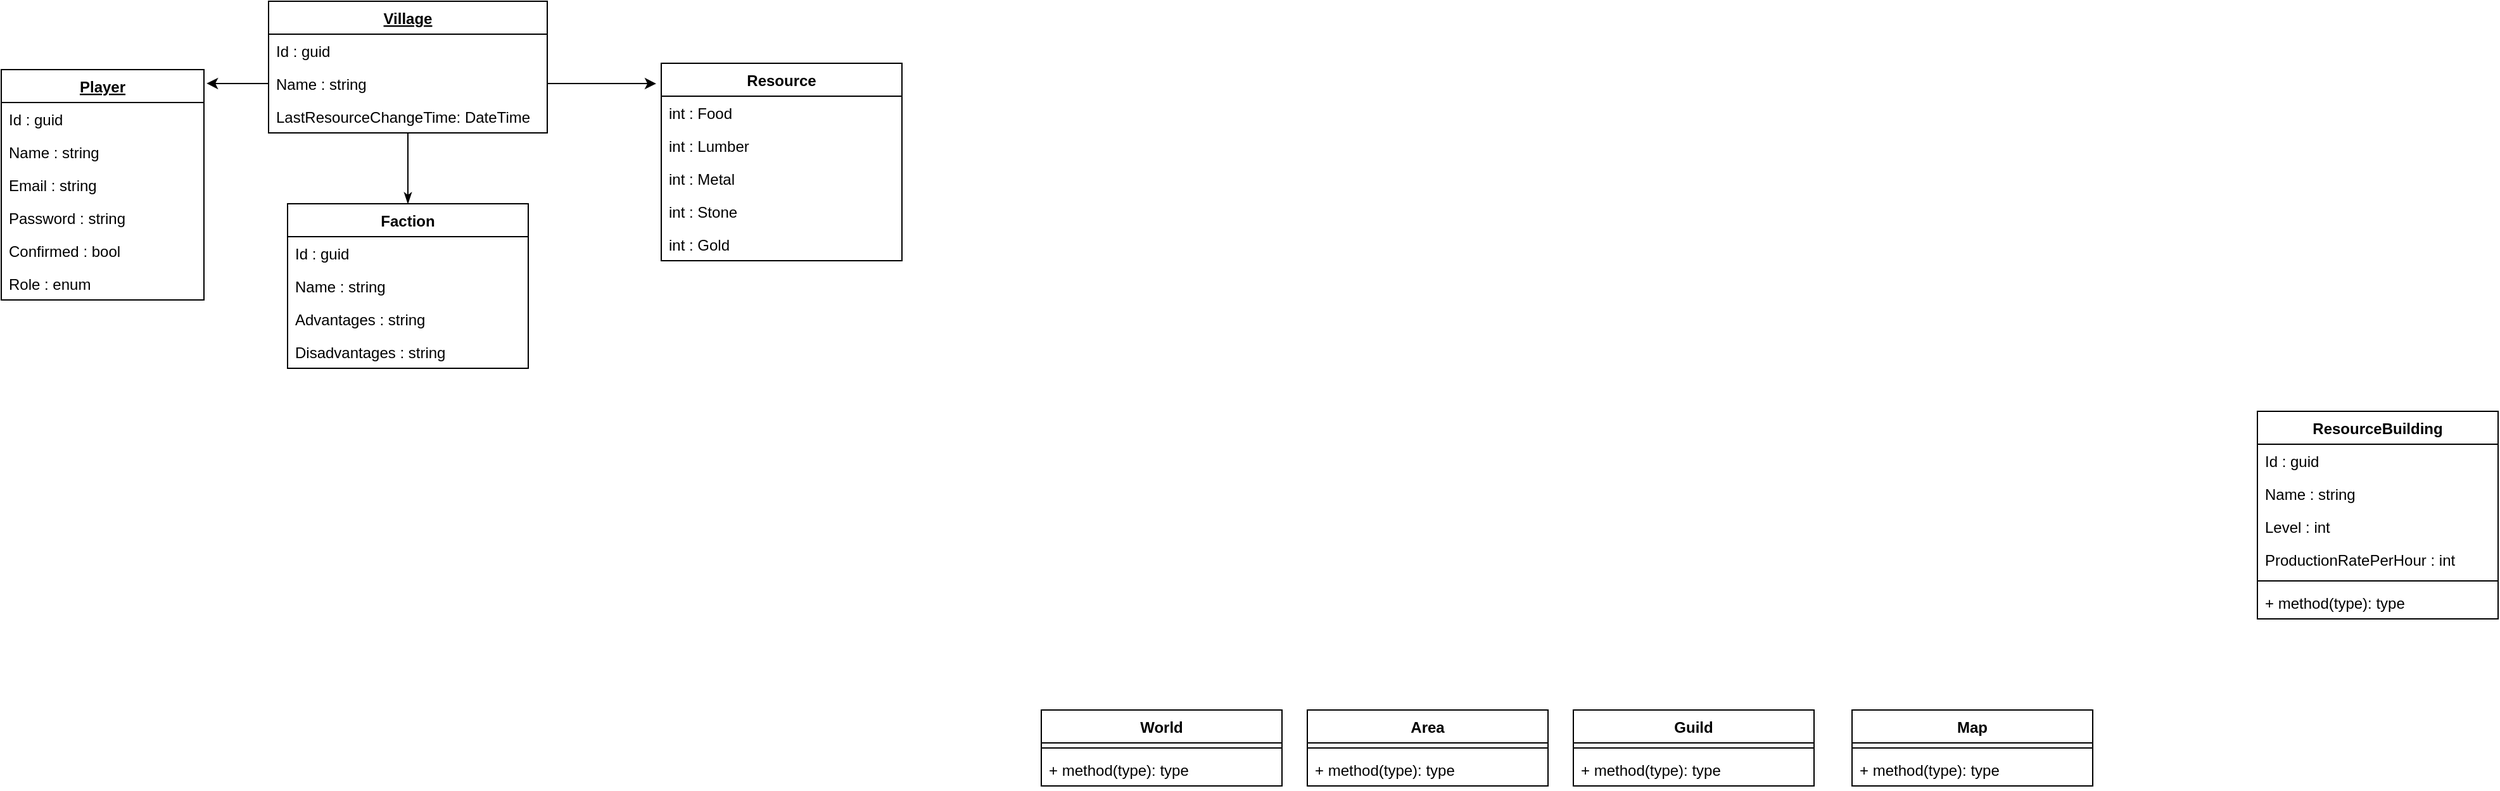 <mxfile version="19.0.2" type="device"><diagram id="C5RBs43oDa-KdzZeNtuy" name="Page-1"><mxGraphModel dx="2889" dy="865" grid="1" gridSize="10" guides="1" tooltips="1" connect="1" arrows="1" fold="1" page="1" pageScale="1" pageWidth="827" pageHeight="1169" math="0" shadow="0"><root><mxCell id="WIyWlLk6GJQsqaUBKTNV-0"/><mxCell id="WIyWlLk6GJQsqaUBKTNV-1" parent="WIyWlLk6GJQsqaUBKTNV-0"/><object label="Player" Test="" id="0JmkIXTI1z5WU-6kXRzB-4"><mxCell style="swimlane;fontStyle=5;align=center;verticalAlign=top;childLayout=stackLayout;horizontal=1;startSize=26;horizontalStack=0;resizeParent=1;resizeParentMax=0;resizeLast=0;collapsible=1;marginBottom=0;" parent="WIyWlLk6GJQsqaUBKTNV-1" vertex="1"><mxGeometry x="-771" y="104" width="160" height="182" as="geometry"><mxRectangle x="870" y="110" width="70" height="26" as="alternateBounds"/></mxGeometry></mxCell></object><mxCell id="0JmkIXTI1z5WU-6kXRzB-5" value="Id : guid" style="text;strokeColor=none;fillColor=none;align=left;verticalAlign=top;spacingLeft=4;spacingRight=4;overflow=hidden;rotatable=0;points=[[0,0.5],[1,0.5]];portConstraint=eastwest;" parent="0JmkIXTI1z5WU-6kXRzB-4" vertex="1"><mxGeometry y="26" width="160" height="26" as="geometry"/></mxCell><mxCell id="0JmkIXTI1z5WU-6kXRzB-17" value="Name : string    " style="text;strokeColor=none;fillColor=none;align=left;verticalAlign=top;spacingLeft=4;spacingRight=4;overflow=hidden;rotatable=0;points=[[0,0.5],[1,0.5]];portConstraint=eastwest;" parent="0JmkIXTI1z5WU-6kXRzB-4" vertex="1"><mxGeometry y="52" width="160" height="26" as="geometry"/></mxCell><mxCell id="0JmkIXTI1z5WU-6kXRzB-39" value="Email : string" style="text;strokeColor=none;fillColor=none;align=left;verticalAlign=top;spacingLeft=4;spacingRight=4;overflow=hidden;rotatable=0;points=[[0,0.5],[1,0.5]];portConstraint=eastwest;" parent="0JmkIXTI1z5WU-6kXRzB-4" vertex="1"><mxGeometry y="78" width="160" height="26" as="geometry"/></mxCell><mxCell id="0JmkIXTI1z5WU-6kXRzB-26" value="Password : string" style="text;strokeColor=none;fillColor=none;align=left;verticalAlign=top;spacingLeft=4;spacingRight=4;overflow=hidden;rotatable=0;points=[[0,0.5],[1,0.5]];portConstraint=eastwest;" parent="0JmkIXTI1z5WU-6kXRzB-4" vertex="1"><mxGeometry y="104" width="160" height="26" as="geometry"/></mxCell><mxCell id="0JmkIXTI1z5WU-6kXRzB-40" value="Confirmed : bool" style="text;strokeColor=none;fillColor=none;align=left;verticalAlign=top;spacingLeft=4;spacingRight=4;overflow=hidden;rotatable=0;points=[[0,0.5],[1,0.5]];portConstraint=eastwest;" parent="0JmkIXTI1z5WU-6kXRzB-4" vertex="1"><mxGeometry y="130" width="160" height="26" as="geometry"/></mxCell><object label="Role : enum" placeholders="1" Options="SimplePlayer, SuperAdmin" id="0JmkIXTI1z5WU-6kXRzB-49"><mxCell style="text;strokeColor=none;fillColor=none;align=left;verticalAlign=top;spacingLeft=4;spacingRight=4;overflow=hidden;rotatable=0;points=[[0,0.5],[1,0.5]];portConstraint=eastwest;rounded=0;" parent="0JmkIXTI1z5WU-6kXRzB-4" vertex="1"><mxGeometry y="156" width="160" height="26" as="geometry"/></mxCell></object><mxCell id="0JmkIXTI1z5WU-6kXRzB-124" style="edgeStyle=none;rounded=0;sketch=0;orthogonalLoop=1;jettySize=auto;html=1;entryX=0.5;entryY=0;entryDx=0;entryDy=0;startArrow=none;startFill=0;endArrow=classicThin;endFill=1;" parent="WIyWlLk6GJQsqaUBKTNV-1" source="0JmkIXTI1z5WU-6kXRzB-20" target="0JmkIXTI1z5WU-6kXRzB-51" edge="1"><mxGeometry relative="1" as="geometry"/></mxCell><mxCell id="0JmkIXTI1z5WU-6kXRzB-20" value="Village" style="swimlane;fontStyle=5;align=center;verticalAlign=top;childLayout=stackLayout;horizontal=1;startSize=26;horizontalStack=0;resizeParent=1;resizeParentMax=0;resizeLast=0;collapsible=1;marginBottom=0;" parent="WIyWlLk6GJQsqaUBKTNV-1" vertex="1"><mxGeometry x="-560" y="50" width="220" height="104" as="geometry"><mxRectangle x="870" y="110" width="70" height="26" as="alternateBounds"/></mxGeometry></mxCell><mxCell id="0JmkIXTI1z5WU-6kXRzB-21" value="Id : guid" style="text;strokeColor=none;fillColor=none;align=left;verticalAlign=top;spacingLeft=4;spacingRight=4;overflow=hidden;rotatable=0;points=[[0,0.5],[1,0.5]];portConstraint=eastwest;" parent="0JmkIXTI1z5WU-6kXRzB-20" vertex="1"><mxGeometry y="26" width="220" height="26" as="geometry"/></mxCell><mxCell id="0JmkIXTI1z5WU-6kXRzB-50" value="Name : string" style="text;strokeColor=none;fillColor=none;align=left;verticalAlign=top;spacingLeft=4;spacingRight=4;overflow=hidden;rotatable=0;points=[[0,0.5],[1,0.5]];portConstraint=eastwest;" parent="0JmkIXTI1z5WU-6kXRzB-20" vertex="1"><mxGeometry y="52" width="220" height="26" as="geometry"/></mxCell><mxCell id="1GJey5DQkv9CNC2WOkYI-5" value="LastResourceChangeTime: DateTime" style="text;strokeColor=none;fillColor=none;align=left;verticalAlign=top;spacingLeft=4;spacingRight=4;overflow=hidden;rotatable=0;points=[[0,0.5],[1,0.5]];portConstraint=eastwest;" vertex="1" parent="0JmkIXTI1z5WU-6kXRzB-20"><mxGeometry y="78" width="220" height="26" as="geometry"/></mxCell><mxCell id="0JmkIXTI1z5WU-6kXRzB-51" value="Faction" style="swimlane;fontStyle=1;align=center;verticalAlign=top;childLayout=stackLayout;horizontal=1;startSize=26;horizontalStack=0;resizeParent=1;resizeParentMax=0;resizeLast=0;collapsible=1;marginBottom=0;" parent="WIyWlLk6GJQsqaUBKTNV-1" vertex="1"><mxGeometry x="-545" y="210" width="190" height="130" as="geometry"><mxRectangle x="870" y="110" width="70" height="26" as="alternateBounds"/></mxGeometry></mxCell><mxCell id="0JmkIXTI1z5WU-6kXRzB-57" value="Id : guid" style="text;strokeColor=none;fillColor=none;align=left;verticalAlign=top;spacingLeft=4;spacingRight=4;overflow=hidden;rotatable=0;points=[[0,0.5],[1,0.5]];portConstraint=eastwest;" parent="0JmkIXTI1z5WU-6kXRzB-51" vertex="1"><mxGeometry y="26" width="190" height="26" as="geometry"/></mxCell><mxCell id="0JmkIXTI1z5WU-6kXRzB-52" value="Name : string" style="text;strokeColor=none;fillColor=none;align=left;verticalAlign=top;spacingLeft=4;spacingRight=4;overflow=hidden;rotatable=0;points=[[0,0.5],[1,0.5]];portConstraint=eastwest;" parent="0JmkIXTI1z5WU-6kXRzB-51" vertex="1"><mxGeometry y="52" width="190" height="26" as="geometry"/></mxCell><mxCell id="0JmkIXTI1z5WU-6kXRzB-53" value="Advantages : string" style="text;strokeColor=none;fillColor=none;align=left;verticalAlign=top;spacingLeft=4;spacingRight=4;overflow=hidden;rotatable=0;points=[[0,0.5],[1,0.5]];portConstraint=eastwest;" parent="0JmkIXTI1z5WU-6kXRzB-51" vertex="1"><mxGeometry y="78" width="190" height="26" as="geometry"/></mxCell><mxCell id="0JmkIXTI1z5WU-6kXRzB-54" value="Disadvantages : string" style="text;strokeColor=none;fillColor=none;align=left;verticalAlign=top;spacingLeft=4;spacingRight=4;overflow=hidden;rotatable=0;points=[[0,0.5],[1,0.5]];portConstraint=eastwest;" parent="0JmkIXTI1z5WU-6kXRzB-51" vertex="1"><mxGeometry y="104" width="190" height="26" as="geometry"/></mxCell><mxCell id="0JmkIXTI1z5WU-6kXRzB-61" value="Resource" style="swimlane;fontStyle=1;align=center;verticalAlign=top;childLayout=stackLayout;horizontal=1;startSize=26;horizontalStack=0;resizeParent=1;resizeParentMax=0;resizeLast=0;collapsible=1;marginBottom=0;" parent="WIyWlLk6GJQsqaUBKTNV-1" vertex="1"><mxGeometry x="-250" y="99" width="190" height="156" as="geometry"><mxRectangle x="870" y="110" width="70" height="26" as="alternateBounds"/></mxGeometry></mxCell><mxCell id="0JmkIXTI1z5WU-6kXRzB-62" value="int : Food" style="text;strokeColor=none;fillColor=none;align=left;verticalAlign=top;spacingLeft=4;spacingRight=4;overflow=hidden;rotatable=0;points=[[0,0.5],[1,0.5]];portConstraint=eastwest;" parent="0JmkIXTI1z5WU-6kXRzB-61" vertex="1"><mxGeometry y="26" width="190" height="26" as="geometry"/></mxCell><mxCell id="1GJey5DQkv9CNC2WOkYI-0" value="int : Lumber" style="text;strokeColor=none;fillColor=none;align=left;verticalAlign=top;spacingLeft=4;spacingRight=4;overflow=hidden;rotatable=0;points=[[0,0.5],[1,0.5]];portConstraint=eastwest;" vertex="1" parent="0JmkIXTI1z5WU-6kXRzB-61"><mxGeometry y="52" width="190" height="26" as="geometry"/></mxCell><mxCell id="1GJey5DQkv9CNC2WOkYI-1" value="int : Metal" style="text;strokeColor=none;fillColor=none;align=left;verticalAlign=top;spacingLeft=4;spacingRight=4;overflow=hidden;rotatable=0;points=[[0,0.5],[1,0.5]];portConstraint=eastwest;" vertex="1" parent="0JmkIXTI1z5WU-6kXRzB-61"><mxGeometry y="78" width="190" height="26" as="geometry"/></mxCell><mxCell id="0JmkIXTI1z5WU-6kXRzB-63" value="int : Stone" style="text;strokeColor=none;fillColor=none;align=left;verticalAlign=top;spacingLeft=4;spacingRight=4;overflow=hidden;rotatable=0;points=[[0,0.5],[1,0.5]];portConstraint=eastwest;" parent="0JmkIXTI1z5WU-6kXRzB-61" vertex="1"><mxGeometry y="104" width="190" height="26" as="geometry"/></mxCell><mxCell id="1GJey5DQkv9CNC2WOkYI-2" value="int : Gold" style="text;strokeColor=none;fillColor=none;align=left;verticalAlign=top;spacingLeft=4;spacingRight=4;overflow=hidden;rotatable=0;points=[[0,0.5],[1,0.5]];portConstraint=eastwest;" vertex="1" parent="0JmkIXTI1z5WU-6kXRzB-61"><mxGeometry y="130" width="190" height="26" as="geometry"/></mxCell><mxCell id="0JmkIXTI1z5WU-6kXRzB-73" value="ResourceBuilding" style="swimlane;fontStyle=1;align=center;verticalAlign=top;childLayout=stackLayout;horizontal=1;startSize=26;horizontalStack=0;resizeParent=1;resizeParentMax=0;resizeLast=0;collapsible=1;marginBottom=0;" parent="WIyWlLk6GJQsqaUBKTNV-1" vertex="1"><mxGeometry x="1010" y="374" width="190" height="164" as="geometry"><mxRectangle x="870" y="110" width="70" height="26" as="alternateBounds"/></mxGeometry></mxCell><mxCell id="0JmkIXTI1z5WU-6kXRzB-74" value="Id : guid" style="text;strokeColor=none;fillColor=none;align=left;verticalAlign=top;spacingLeft=4;spacingRight=4;overflow=hidden;rotatable=0;points=[[0,0.5],[1,0.5]];portConstraint=eastwest;" parent="0JmkIXTI1z5WU-6kXRzB-73" vertex="1"><mxGeometry y="26" width="190" height="26" as="geometry"/></mxCell><mxCell id="0JmkIXTI1z5WU-6kXRzB-75" value="Name : string" style="text;strokeColor=none;fillColor=none;align=left;verticalAlign=top;spacingLeft=4;spacingRight=4;overflow=hidden;rotatable=0;points=[[0,0.5],[1,0.5]];portConstraint=eastwest;" parent="0JmkIXTI1z5WU-6kXRzB-73" vertex="1"><mxGeometry y="52" width="190" height="26" as="geometry"/></mxCell><mxCell id="0JmkIXTI1z5WU-6kXRzB-76" value="Level : int" style="text;strokeColor=none;fillColor=none;align=left;verticalAlign=top;spacingLeft=4;spacingRight=4;overflow=hidden;rotatable=0;points=[[0,0.5],[1,0.5]];portConstraint=eastwest;" parent="0JmkIXTI1z5WU-6kXRzB-73" vertex="1"><mxGeometry y="78" width="190" height="26" as="geometry"/></mxCell><mxCell id="0JmkIXTI1z5WU-6kXRzB-77" value="ProductionRatePerHour : int" style="text;strokeColor=none;fillColor=none;align=left;verticalAlign=top;spacingLeft=4;spacingRight=4;overflow=hidden;rotatable=0;points=[[0,0.5],[1,0.5]];portConstraint=eastwest;" parent="0JmkIXTI1z5WU-6kXRzB-73" vertex="1"><mxGeometry y="104" width="190" height="26" as="geometry"/></mxCell><mxCell id="0JmkIXTI1z5WU-6kXRzB-78" value="" style="line;strokeWidth=1;fillColor=none;align=left;verticalAlign=middle;spacingTop=-1;spacingLeft=3;spacingRight=3;rotatable=0;labelPosition=right;points=[];portConstraint=eastwest;" parent="0JmkIXTI1z5WU-6kXRzB-73" vertex="1"><mxGeometry y="130" width="190" height="8" as="geometry"/></mxCell><mxCell id="0JmkIXTI1z5WU-6kXRzB-79" value="+ method(type): type" style="text;strokeColor=none;fillColor=none;align=left;verticalAlign=top;spacingLeft=4;spacingRight=4;overflow=hidden;rotatable=0;points=[[0,0.5],[1,0.5]];portConstraint=eastwest;" parent="0JmkIXTI1z5WU-6kXRzB-73" vertex="1"><mxGeometry y="138" width="190" height="26" as="geometry"/></mxCell><mxCell id="0JmkIXTI1z5WU-6kXRzB-80" value="World" style="swimlane;fontStyle=1;align=center;verticalAlign=top;childLayout=stackLayout;horizontal=1;startSize=26;horizontalStack=0;resizeParent=1;resizeParentMax=0;resizeLast=0;collapsible=1;marginBottom=0;" parent="WIyWlLk6GJQsqaUBKTNV-1" vertex="1"><mxGeometry x="50" y="610" width="190" height="60" as="geometry"><mxRectangle x="870" y="110" width="70" height="26" as="alternateBounds"/></mxGeometry></mxCell><mxCell id="0JmkIXTI1z5WU-6kXRzB-83" value="" style="line;strokeWidth=1;fillColor=none;align=left;verticalAlign=middle;spacingTop=-1;spacingLeft=3;spacingRight=3;rotatable=0;labelPosition=right;points=[];portConstraint=eastwest;" parent="0JmkIXTI1z5WU-6kXRzB-80" vertex="1"><mxGeometry y="26" width="190" height="8" as="geometry"/></mxCell><mxCell id="0JmkIXTI1z5WU-6kXRzB-84" value="+ method(type): type" style="text;strokeColor=none;fillColor=none;align=left;verticalAlign=top;spacingLeft=4;spacingRight=4;overflow=hidden;rotatable=0;points=[[0,0.5],[1,0.5]];portConstraint=eastwest;" parent="0JmkIXTI1z5WU-6kXRzB-80" vertex="1"><mxGeometry y="34" width="190" height="26" as="geometry"/></mxCell><mxCell id="0JmkIXTI1z5WU-6kXRzB-85" value="Area" style="swimlane;fontStyle=1;align=center;verticalAlign=top;childLayout=stackLayout;horizontal=1;startSize=26;horizontalStack=0;resizeParent=1;resizeParentMax=0;resizeLast=0;collapsible=1;marginBottom=0;" parent="WIyWlLk6GJQsqaUBKTNV-1" vertex="1"><mxGeometry x="260" y="610" width="190" height="60" as="geometry"><mxRectangle x="870" y="110" width="70" height="26" as="alternateBounds"/></mxGeometry></mxCell><mxCell id="0JmkIXTI1z5WU-6kXRzB-86" value="" style="line;strokeWidth=1;fillColor=none;align=left;verticalAlign=middle;spacingTop=-1;spacingLeft=3;spacingRight=3;rotatable=0;labelPosition=right;points=[];portConstraint=eastwest;" parent="0JmkIXTI1z5WU-6kXRzB-85" vertex="1"><mxGeometry y="26" width="190" height="8" as="geometry"/></mxCell><mxCell id="0JmkIXTI1z5WU-6kXRzB-87" value="+ method(type): type" style="text;strokeColor=none;fillColor=none;align=left;verticalAlign=top;spacingLeft=4;spacingRight=4;overflow=hidden;rotatable=0;points=[[0,0.5],[1,0.5]];portConstraint=eastwest;" parent="0JmkIXTI1z5WU-6kXRzB-85" vertex="1"><mxGeometry y="34" width="190" height="26" as="geometry"/></mxCell><mxCell id="0JmkIXTI1z5WU-6kXRzB-88" value="Guild" style="swimlane;fontStyle=1;align=center;verticalAlign=top;childLayout=stackLayout;horizontal=1;startSize=26;horizontalStack=0;resizeParent=1;resizeParentMax=0;resizeLast=0;collapsible=1;marginBottom=0;" parent="WIyWlLk6GJQsqaUBKTNV-1" vertex="1"><mxGeometry x="470" y="610" width="190" height="60" as="geometry"><mxRectangle x="870" y="110" width="70" height="26" as="alternateBounds"/></mxGeometry></mxCell><mxCell id="0JmkIXTI1z5WU-6kXRzB-89" value="" style="line;strokeWidth=1;fillColor=none;align=left;verticalAlign=middle;spacingTop=-1;spacingLeft=3;spacingRight=3;rotatable=0;labelPosition=right;points=[];portConstraint=eastwest;" parent="0JmkIXTI1z5WU-6kXRzB-88" vertex="1"><mxGeometry y="26" width="190" height="8" as="geometry"/></mxCell><mxCell id="0JmkIXTI1z5WU-6kXRzB-90" value="+ method(type): type" style="text;strokeColor=none;fillColor=none;align=left;verticalAlign=top;spacingLeft=4;spacingRight=4;overflow=hidden;rotatable=0;points=[[0,0.5],[1,0.5]];portConstraint=eastwest;" parent="0JmkIXTI1z5WU-6kXRzB-88" vertex="1"><mxGeometry y="34" width="190" height="26" as="geometry"/></mxCell><mxCell id="0JmkIXTI1z5WU-6kXRzB-126" value="Map" style="swimlane;fontStyle=1;align=center;verticalAlign=top;childLayout=stackLayout;horizontal=1;startSize=26;horizontalStack=0;resizeParent=1;resizeParentMax=0;resizeLast=0;collapsible=1;marginBottom=0;" parent="WIyWlLk6GJQsqaUBKTNV-1" vertex="1"><mxGeometry x="690" y="610" width="190" height="60" as="geometry"><mxRectangle x="870" y="110" width="70" height="26" as="alternateBounds"/></mxGeometry></mxCell><mxCell id="0JmkIXTI1z5WU-6kXRzB-127" value="" style="line;strokeWidth=1;fillColor=none;align=left;verticalAlign=middle;spacingTop=-1;spacingLeft=3;spacingRight=3;rotatable=0;labelPosition=right;points=[];portConstraint=eastwest;" parent="0JmkIXTI1z5WU-6kXRzB-126" vertex="1"><mxGeometry y="26" width="190" height="8" as="geometry"/></mxCell><mxCell id="0JmkIXTI1z5WU-6kXRzB-128" value="+ method(type): type" style="text;strokeColor=none;fillColor=none;align=left;verticalAlign=top;spacingLeft=4;spacingRight=4;overflow=hidden;rotatable=0;points=[[0,0.5],[1,0.5]];portConstraint=eastwest;" parent="0JmkIXTI1z5WU-6kXRzB-126" vertex="1"><mxGeometry y="34" width="190" height="26" as="geometry"/></mxCell><mxCell id="1GJey5DQkv9CNC2WOkYI-3" style="edgeStyle=orthogonalEdgeStyle;rounded=0;orthogonalLoop=1;jettySize=auto;html=1;exitX=1;exitY=0.5;exitDx=0;exitDy=0;entryX=-0.021;entryY=0.103;entryDx=0;entryDy=0;entryPerimeter=0;" edge="1" parent="WIyWlLk6GJQsqaUBKTNV-1" source="0JmkIXTI1z5WU-6kXRzB-50" target="0JmkIXTI1z5WU-6kXRzB-61"><mxGeometry relative="1" as="geometry"/></mxCell><mxCell id="1GJey5DQkv9CNC2WOkYI-4" style="edgeStyle=orthogonalEdgeStyle;rounded=0;orthogonalLoop=1;jettySize=auto;html=1;entryX=1.013;entryY=0.06;entryDx=0;entryDy=0;entryPerimeter=0;" edge="1" parent="WIyWlLk6GJQsqaUBKTNV-1" source="0JmkIXTI1z5WU-6kXRzB-50" target="0JmkIXTI1z5WU-6kXRzB-4"><mxGeometry relative="1" as="geometry"/></mxCell></root></mxGraphModel></diagram></mxfile>